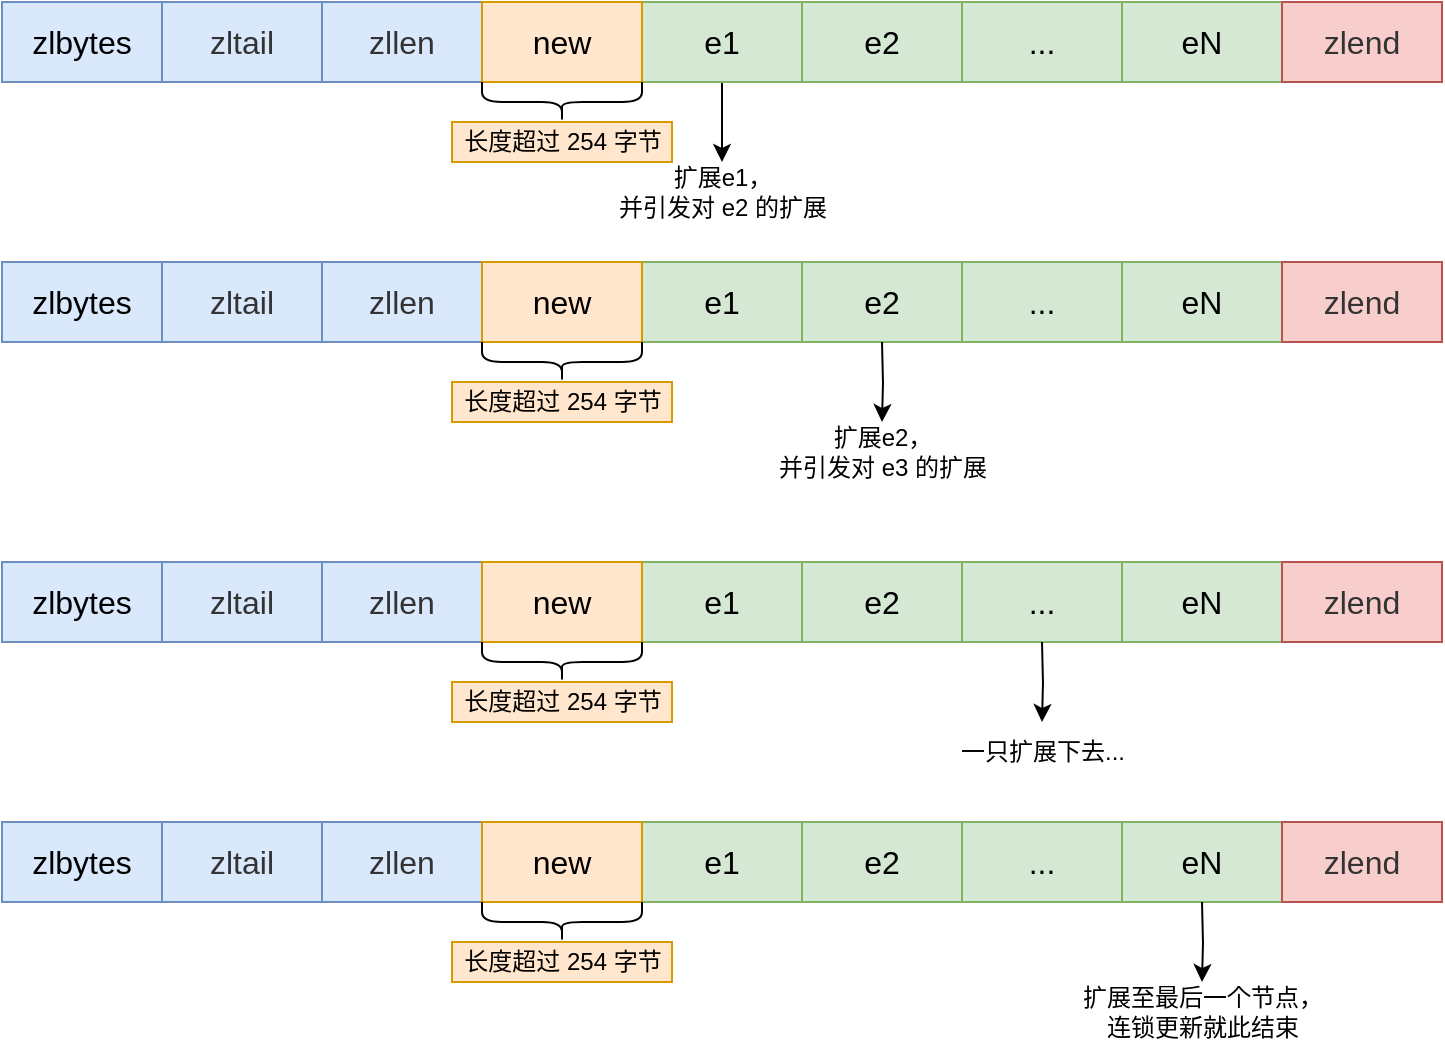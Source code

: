 <mxfile version="13.9.9" type="device"><diagram id="VVXJf4r0hpcFUWzEycp7" name="第 1 页"><mxGraphModel dx="946" dy="610" grid="1" gridSize="10" guides="1" tooltips="1" connect="1" arrows="1" fold="1" page="1" pageScale="1" pageWidth="827" pageHeight="1169" math="0" shadow="0"><root><mxCell id="0"/><mxCell id="1" parent="0"/><mxCell id="023E3Wlw1EAcIzjDyK1v-2" value="zlbytes" style="rounded=0;whiteSpace=wrap;html=1;fillColor=#dae8fc;labelBackgroundColor=none;fontSize=16;strokeColor=#6c8ebf;" vertex="1" parent="1"><mxGeometry x="120" y="230" width="80" height="40" as="geometry"/></mxCell><mxCell id="023E3Wlw1EAcIzjDyK1v-3" value="&lt;span style=&quot;color: rgb(51, 51, 51); font-family: &amp;quot;pingfang sc&amp;quot;, avenir, tahoma, arial, &amp;quot;lantinghei sc&amp;quot;, &amp;quot;microsoft yahei&amp;quot;, &amp;quot;hiragino sans gb&amp;quot;, &amp;quot;microsoft sans serif&amp;quot;, &amp;quot;wenquanyi micro hei&amp;quot;, helvetica, sans-serif; font-size: 16px;&quot;&gt;zltail&lt;/span&gt;" style="rounded=0;whiteSpace=wrap;html=1;fillColor=#dae8fc;labelBackgroundColor=none;fontSize=16;strokeColor=#6c8ebf;" vertex="1" parent="1"><mxGeometry x="200" y="230" width="80" height="40" as="geometry"/></mxCell><mxCell id="023E3Wlw1EAcIzjDyK1v-4" value="&lt;span style=&quot;color: rgb(51, 51, 51); font-family: &amp;quot;pingfang sc&amp;quot;, avenir, tahoma, arial, &amp;quot;lantinghei sc&amp;quot;, &amp;quot;microsoft yahei&amp;quot;, &amp;quot;hiragino sans gb&amp;quot;, &amp;quot;microsoft sans serif&amp;quot;, &amp;quot;wenquanyi micro hei&amp;quot;, helvetica, sans-serif; font-size: 16px;&quot;&gt;zllen&lt;/span&gt;" style="rounded=0;whiteSpace=wrap;html=1;fillColor=#dae8fc;labelBackgroundColor=none;fontSize=16;strokeColor=#6c8ebf;" vertex="1" parent="1"><mxGeometry x="280" y="230" width="80" height="40" as="geometry"/></mxCell><mxCell id="023E3Wlw1EAcIzjDyK1v-19" style="edgeStyle=orthogonalEdgeStyle;rounded=0;orthogonalLoop=1;jettySize=auto;html=1;" edge="1" parent="1" source="023E3Wlw1EAcIzjDyK1v-5"><mxGeometry relative="1" as="geometry"><mxPoint x="480" y="310" as="targetPoint"/></mxGeometry></mxCell><mxCell id="023E3Wlw1EAcIzjDyK1v-5" value="&lt;span style=&quot;font-family: &amp;#34;pingfang sc&amp;#34; , &amp;#34;avenir&amp;#34; , &amp;#34;tahoma&amp;#34; , &amp;#34;arial&amp;#34; , &amp;#34;lantinghei sc&amp;#34; , &amp;#34;microsoft yahei&amp;#34; , &amp;#34;hiragino sans gb&amp;#34; , &amp;#34;microsoft sans serif&amp;#34; , &amp;#34;wenquanyi micro hei&amp;#34; , &amp;#34;helvetica&amp;#34; , sans-serif ; font-size: 16px&quot;&gt;e1&lt;/span&gt;" style="rounded=0;whiteSpace=wrap;html=1;fillColor=#d5e8d4;labelBackgroundColor=none;strokeColor=#82b366;" vertex="1" parent="1"><mxGeometry x="440" y="230" width="80" height="40" as="geometry"/></mxCell><mxCell id="023E3Wlw1EAcIzjDyK1v-6" value="&lt;span style=&quot;font-family: &amp;#34;pingfang sc&amp;#34; , &amp;#34;avenir&amp;#34; , &amp;#34;tahoma&amp;#34; , &amp;#34;arial&amp;#34; , &amp;#34;lantinghei sc&amp;#34; , &amp;#34;microsoft yahei&amp;#34; , &amp;#34;hiragino sans gb&amp;#34; , &amp;#34;microsoft sans serif&amp;#34; , &amp;#34;wenquanyi micro hei&amp;#34; , &amp;#34;helvetica&amp;#34; , sans-serif ; font-size: 16px&quot;&gt;e2&lt;/span&gt;" style="rounded=0;whiteSpace=wrap;html=1;fillColor=#d5e8d4;labelBackgroundColor=none;strokeColor=#82b366;" vertex="1" parent="1"><mxGeometry x="520" y="230" width="80" height="40" as="geometry"/></mxCell><mxCell id="023E3Wlw1EAcIzjDyK1v-7" value="&lt;font face=&quot;pingfang sc, avenir, tahoma, arial, lantinghei sc, microsoft yahei, hiragino sans gb, microsoft sans serif, wenquanyi micro hei, helvetica, sans-serif&quot;&gt;&lt;span style=&quot;font-size: 16px;&quot;&gt;...&lt;/span&gt;&lt;/font&gt;" style="rounded=0;whiteSpace=wrap;html=1;fillColor=#d5e8d4;labelBackgroundColor=none;strokeColor=#82b366;" vertex="1" parent="1"><mxGeometry x="600" y="230" width="80" height="40" as="geometry"/></mxCell><mxCell id="023E3Wlw1EAcIzjDyK1v-8" value="&lt;span style=&quot;font-family: &amp;#34;pingfang sc&amp;#34; , &amp;#34;avenir&amp;#34; , &amp;#34;tahoma&amp;#34; , &amp;#34;arial&amp;#34; , &amp;#34;lantinghei sc&amp;#34; , &amp;#34;microsoft yahei&amp;#34; , &amp;#34;hiragino sans gb&amp;#34; , &amp;#34;microsoft sans serif&amp;#34; , &amp;#34;wenquanyi micro hei&amp;#34; , &amp;#34;helvetica&amp;#34; , sans-serif ; font-size: 16px&quot;&gt;eN&lt;/span&gt;" style="rounded=0;whiteSpace=wrap;html=1;fillColor=#d5e8d4;labelBackgroundColor=none;strokeColor=#82b366;" vertex="1" parent="1"><mxGeometry x="680" y="230" width="80" height="40" as="geometry"/></mxCell><mxCell id="023E3Wlw1EAcIzjDyK1v-9" value="&lt;span style=&quot;color: rgb(51, 51, 51); font-family: &amp;quot;pingfang sc&amp;quot;, avenir, tahoma, arial, &amp;quot;lantinghei sc&amp;quot;, &amp;quot;microsoft yahei&amp;quot;, &amp;quot;hiragino sans gb&amp;quot;, &amp;quot;microsoft sans serif&amp;quot;, &amp;quot;wenquanyi micro hei&amp;quot;, helvetica, sans-serif; font-size: 16px;&quot;&gt;zlend&lt;/span&gt;" style="rounded=0;whiteSpace=wrap;html=1;fillColor=#f8cecc;strokeColor=#b85450;labelBackgroundColor=none;" vertex="1" parent="1"><mxGeometry x="760" y="230" width="80" height="40" as="geometry"/></mxCell><mxCell id="023E3Wlw1EAcIzjDyK1v-16" value="&lt;span style=&quot;font-family: &amp;#34;pingfang sc&amp;#34; , &amp;#34;avenir&amp;#34; , &amp;#34;tahoma&amp;#34; , &amp;#34;arial&amp;#34; , &amp;#34;lantinghei sc&amp;#34; , &amp;#34;microsoft yahei&amp;#34; , &amp;#34;hiragino sans gb&amp;#34; , &amp;#34;microsoft sans serif&amp;#34; , &amp;#34;wenquanyi micro hei&amp;#34; , &amp;#34;helvetica&amp;#34; , sans-serif ; font-size: 16px&quot;&gt;new&lt;/span&gt;" style="rounded=0;whiteSpace=wrap;html=1;fillColor=#ffe6cc;labelBackgroundColor=none;strokeColor=#d79b00;" vertex="1" parent="1"><mxGeometry x="360" y="230" width="80" height="40" as="geometry"/></mxCell><mxCell id="023E3Wlw1EAcIzjDyK1v-17" value="" style="shape=curlyBracket;whiteSpace=wrap;html=1;rounded=1;rotation=-90;" vertex="1" parent="1"><mxGeometry x="390" y="240" width="20" height="80" as="geometry"/></mxCell><mxCell id="023E3Wlw1EAcIzjDyK1v-18" value="长度超过 254 字节" style="text;html=1;align=center;verticalAlign=middle;resizable=0;points=[];autosize=1;fillColor=#ffe6cc;strokeColor=#d79b00;" vertex="1" parent="1"><mxGeometry x="345" y="290" width="110" height="20" as="geometry"/></mxCell><mxCell id="023E3Wlw1EAcIzjDyK1v-20" value="扩展e1，&lt;br&gt;并引发对 e2 的扩展" style="text;html=1;align=center;verticalAlign=middle;resizable=0;points=[];autosize=1;" vertex="1" parent="1"><mxGeometry x="420" y="310" width="120" height="30" as="geometry"/></mxCell><mxCell id="023E3Wlw1EAcIzjDyK1v-21" value="zlbytes" style="rounded=0;whiteSpace=wrap;html=1;fillColor=#dae8fc;labelBackgroundColor=none;fontSize=16;strokeColor=#6c8ebf;" vertex="1" parent="1"><mxGeometry x="120" y="360" width="80" height="40" as="geometry"/></mxCell><mxCell id="023E3Wlw1EAcIzjDyK1v-22" value="&lt;span style=&quot;color: rgb(51, 51, 51); font-family: &amp;quot;pingfang sc&amp;quot;, avenir, tahoma, arial, &amp;quot;lantinghei sc&amp;quot;, &amp;quot;microsoft yahei&amp;quot;, &amp;quot;hiragino sans gb&amp;quot;, &amp;quot;microsoft sans serif&amp;quot;, &amp;quot;wenquanyi micro hei&amp;quot;, helvetica, sans-serif; font-size: 16px;&quot;&gt;zltail&lt;/span&gt;" style="rounded=0;whiteSpace=wrap;html=1;fillColor=#dae8fc;labelBackgroundColor=none;fontSize=16;strokeColor=#6c8ebf;" vertex="1" parent="1"><mxGeometry x="200" y="360" width="80" height="40" as="geometry"/></mxCell><mxCell id="023E3Wlw1EAcIzjDyK1v-23" value="&lt;span style=&quot;color: rgb(51, 51, 51); font-family: &amp;quot;pingfang sc&amp;quot;, avenir, tahoma, arial, &amp;quot;lantinghei sc&amp;quot;, &amp;quot;microsoft yahei&amp;quot;, &amp;quot;hiragino sans gb&amp;quot;, &amp;quot;microsoft sans serif&amp;quot;, &amp;quot;wenquanyi micro hei&amp;quot;, helvetica, sans-serif; font-size: 16px;&quot;&gt;zllen&lt;/span&gt;" style="rounded=0;whiteSpace=wrap;html=1;fillColor=#dae8fc;labelBackgroundColor=none;fontSize=16;strokeColor=#6c8ebf;" vertex="1" parent="1"><mxGeometry x="280" y="360" width="80" height="40" as="geometry"/></mxCell><mxCell id="023E3Wlw1EAcIzjDyK1v-25" value="&lt;span style=&quot;font-family: &amp;#34;pingfang sc&amp;#34; , &amp;#34;avenir&amp;#34; , &amp;#34;tahoma&amp;#34; , &amp;#34;arial&amp;#34; , &amp;#34;lantinghei sc&amp;#34; , &amp;#34;microsoft yahei&amp;#34; , &amp;#34;hiragino sans gb&amp;#34; , &amp;#34;microsoft sans serif&amp;#34; , &amp;#34;wenquanyi micro hei&amp;#34; , &amp;#34;helvetica&amp;#34; , sans-serif ; font-size: 16px&quot;&gt;e1&lt;/span&gt;" style="rounded=0;whiteSpace=wrap;html=1;fillColor=#d5e8d4;labelBackgroundColor=none;strokeColor=#82b366;" vertex="1" parent="1"><mxGeometry x="440" y="360" width="80" height="40" as="geometry"/></mxCell><mxCell id="023E3Wlw1EAcIzjDyK1v-26" value="&lt;span style=&quot;font-family: &amp;#34;pingfang sc&amp;#34; , &amp;#34;avenir&amp;#34; , &amp;#34;tahoma&amp;#34; , &amp;#34;arial&amp;#34; , &amp;#34;lantinghei sc&amp;#34; , &amp;#34;microsoft yahei&amp;#34; , &amp;#34;hiragino sans gb&amp;#34; , &amp;#34;microsoft sans serif&amp;#34; , &amp;#34;wenquanyi micro hei&amp;#34; , &amp;#34;helvetica&amp;#34; , sans-serif ; font-size: 16px&quot;&gt;e2&lt;/span&gt;" style="rounded=0;whiteSpace=wrap;html=1;fillColor=#d5e8d4;labelBackgroundColor=none;strokeColor=#82b366;" vertex="1" parent="1"><mxGeometry x="520" y="360" width="80" height="40" as="geometry"/></mxCell><mxCell id="023E3Wlw1EAcIzjDyK1v-27" value="&lt;font face=&quot;pingfang sc, avenir, tahoma, arial, lantinghei sc, microsoft yahei, hiragino sans gb, microsoft sans serif, wenquanyi micro hei, helvetica, sans-serif&quot;&gt;&lt;span style=&quot;font-size: 16px;&quot;&gt;...&lt;/span&gt;&lt;/font&gt;" style="rounded=0;whiteSpace=wrap;html=1;fillColor=#d5e8d4;labelBackgroundColor=none;strokeColor=#82b366;" vertex="1" parent="1"><mxGeometry x="600" y="360" width="80" height="40" as="geometry"/></mxCell><mxCell id="023E3Wlw1EAcIzjDyK1v-28" value="&lt;span style=&quot;font-family: &amp;#34;pingfang sc&amp;#34; , &amp;#34;avenir&amp;#34; , &amp;#34;tahoma&amp;#34; , &amp;#34;arial&amp;#34; , &amp;#34;lantinghei sc&amp;#34; , &amp;#34;microsoft yahei&amp;#34; , &amp;#34;hiragino sans gb&amp;#34; , &amp;#34;microsoft sans serif&amp;#34; , &amp;#34;wenquanyi micro hei&amp;#34; , &amp;#34;helvetica&amp;#34; , sans-serif ; font-size: 16px&quot;&gt;eN&lt;/span&gt;" style="rounded=0;whiteSpace=wrap;html=1;fillColor=#d5e8d4;labelBackgroundColor=none;strokeColor=#82b366;" vertex="1" parent="1"><mxGeometry x="680" y="360" width="80" height="40" as="geometry"/></mxCell><mxCell id="023E3Wlw1EAcIzjDyK1v-29" value="&lt;span style=&quot;color: rgb(51, 51, 51); font-family: &amp;quot;pingfang sc&amp;quot;, avenir, tahoma, arial, &amp;quot;lantinghei sc&amp;quot;, &amp;quot;microsoft yahei&amp;quot;, &amp;quot;hiragino sans gb&amp;quot;, &amp;quot;microsoft sans serif&amp;quot;, &amp;quot;wenquanyi micro hei&amp;quot;, helvetica, sans-serif; font-size: 16px;&quot;&gt;zlend&lt;/span&gt;" style="rounded=0;whiteSpace=wrap;html=1;fillColor=#f8cecc;strokeColor=#b85450;labelBackgroundColor=none;" vertex="1" parent="1"><mxGeometry x="760" y="360" width="80" height="40" as="geometry"/></mxCell><mxCell id="023E3Wlw1EAcIzjDyK1v-30" value="&lt;span style=&quot;font-family: &amp;#34;pingfang sc&amp;#34; , &amp;#34;avenir&amp;#34; , &amp;#34;tahoma&amp;#34; , &amp;#34;arial&amp;#34; , &amp;#34;lantinghei sc&amp;#34; , &amp;#34;microsoft yahei&amp;#34; , &amp;#34;hiragino sans gb&amp;#34; , &amp;#34;microsoft sans serif&amp;#34; , &amp;#34;wenquanyi micro hei&amp;#34; , &amp;#34;helvetica&amp;#34; , sans-serif ; font-size: 16px&quot;&gt;new&lt;/span&gt;" style="rounded=0;whiteSpace=wrap;html=1;fillColor=#ffe6cc;labelBackgroundColor=none;strokeColor=#d79b00;" vertex="1" parent="1"><mxGeometry x="360" y="360" width="80" height="40" as="geometry"/></mxCell><mxCell id="023E3Wlw1EAcIzjDyK1v-31" value="" style="shape=curlyBracket;whiteSpace=wrap;html=1;rounded=1;rotation=-90;" vertex="1" parent="1"><mxGeometry x="390" y="370" width="20" height="80" as="geometry"/></mxCell><mxCell id="023E3Wlw1EAcIzjDyK1v-32" value="长度超过 254 字节" style="text;html=1;align=center;verticalAlign=middle;resizable=0;points=[];autosize=1;fillColor=#ffe6cc;strokeColor=#d79b00;" vertex="1" parent="1"><mxGeometry x="345" y="420" width="110" height="20" as="geometry"/></mxCell><mxCell id="023E3Wlw1EAcIzjDyK1v-36" style="edgeStyle=orthogonalEdgeStyle;rounded=0;orthogonalLoop=1;jettySize=auto;html=1;" edge="1" parent="1"><mxGeometry relative="1" as="geometry"><mxPoint x="560" y="440" as="targetPoint"/><mxPoint x="560" y="400" as="sourcePoint"/></mxGeometry></mxCell><mxCell id="023E3Wlw1EAcIzjDyK1v-37" value="扩展e2，&lt;br&gt;并引发对 e3 的扩展" style="text;html=1;align=center;verticalAlign=middle;resizable=0;points=[];autosize=1;" vertex="1" parent="1"><mxGeometry x="500" y="440" width="120" height="30" as="geometry"/></mxCell><mxCell id="023E3Wlw1EAcIzjDyK1v-38" value="zlbytes" style="rounded=0;whiteSpace=wrap;html=1;fillColor=#dae8fc;labelBackgroundColor=none;fontSize=16;strokeColor=#6c8ebf;" vertex="1" parent="1"><mxGeometry x="120" y="510" width="80" height="40" as="geometry"/></mxCell><mxCell id="023E3Wlw1EAcIzjDyK1v-39" value="&lt;span style=&quot;color: rgb(51, 51, 51); font-family: &amp;quot;pingfang sc&amp;quot;, avenir, tahoma, arial, &amp;quot;lantinghei sc&amp;quot;, &amp;quot;microsoft yahei&amp;quot;, &amp;quot;hiragino sans gb&amp;quot;, &amp;quot;microsoft sans serif&amp;quot;, &amp;quot;wenquanyi micro hei&amp;quot;, helvetica, sans-serif; font-size: 16px;&quot;&gt;zltail&lt;/span&gt;" style="rounded=0;whiteSpace=wrap;html=1;fillColor=#dae8fc;labelBackgroundColor=none;fontSize=16;strokeColor=#6c8ebf;" vertex="1" parent="1"><mxGeometry x="200" y="510" width="80" height="40" as="geometry"/></mxCell><mxCell id="023E3Wlw1EAcIzjDyK1v-40" value="&lt;span style=&quot;color: rgb(51, 51, 51); font-family: &amp;quot;pingfang sc&amp;quot;, avenir, tahoma, arial, &amp;quot;lantinghei sc&amp;quot;, &amp;quot;microsoft yahei&amp;quot;, &amp;quot;hiragino sans gb&amp;quot;, &amp;quot;microsoft sans serif&amp;quot;, &amp;quot;wenquanyi micro hei&amp;quot;, helvetica, sans-serif; font-size: 16px;&quot;&gt;zllen&lt;/span&gt;" style="rounded=0;whiteSpace=wrap;html=1;fillColor=#dae8fc;labelBackgroundColor=none;fontSize=16;strokeColor=#6c8ebf;" vertex="1" parent="1"><mxGeometry x="280" y="510" width="80" height="40" as="geometry"/></mxCell><mxCell id="023E3Wlw1EAcIzjDyK1v-41" value="&lt;span style=&quot;font-family: &amp;#34;pingfang sc&amp;#34; , &amp;#34;avenir&amp;#34; , &amp;#34;tahoma&amp;#34; , &amp;#34;arial&amp;#34; , &amp;#34;lantinghei sc&amp;#34; , &amp;#34;microsoft yahei&amp;#34; , &amp;#34;hiragino sans gb&amp;#34; , &amp;#34;microsoft sans serif&amp;#34; , &amp;#34;wenquanyi micro hei&amp;#34; , &amp;#34;helvetica&amp;#34; , sans-serif ; font-size: 16px&quot;&gt;e1&lt;/span&gt;" style="rounded=0;whiteSpace=wrap;html=1;fillColor=#d5e8d4;labelBackgroundColor=none;strokeColor=#82b366;" vertex="1" parent="1"><mxGeometry x="440" y="510" width="80" height="40" as="geometry"/></mxCell><mxCell id="023E3Wlw1EAcIzjDyK1v-42" value="&lt;span style=&quot;font-family: &amp;#34;pingfang sc&amp;#34; , &amp;#34;avenir&amp;#34; , &amp;#34;tahoma&amp;#34; , &amp;#34;arial&amp;#34; , &amp;#34;lantinghei sc&amp;#34; , &amp;#34;microsoft yahei&amp;#34; , &amp;#34;hiragino sans gb&amp;#34; , &amp;#34;microsoft sans serif&amp;#34; , &amp;#34;wenquanyi micro hei&amp;#34; , &amp;#34;helvetica&amp;#34; , sans-serif ; font-size: 16px&quot;&gt;e2&lt;/span&gt;" style="rounded=0;whiteSpace=wrap;html=1;fillColor=#d5e8d4;labelBackgroundColor=none;strokeColor=#82b366;" vertex="1" parent="1"><mxGeometry x="520" y="510" width="80" height="40" as="geometry"/></mxCell><mxCell id="023E3Wlw1EAcIzjDyK1v-43" value="&lt;font face=&quot;pingfang sc, avenir, tahoma, arial, lantinghei sc, microsoft yahei, hiragino sans gb, microsoft sans serif, wenquanyi micro hei, helvetica, sans-serif&quot;&gt;&lt;span style=&quot;font-size: 16px;&quot;&gt;...&lt;/span&gt;&lt;/font&gt;" style="rounded=0;whiteSpace=wrap;html=1;fillColor=#d5e8d4;labelBackgroundColor=none;strokeColor=#82b366;" vertex="1" parent="1"><mxGeometry x="600" y="510" width="80" height="40" as="geometry"/></mxCell><mxCell id="023E3Wlw1EAcIzjDyK1v-44" value="&lt;span style=&quot;font-family: &amp;#34;pingfang sc&amp;#34; , &amp;#34;avenir&amp;#34; , &amp;#34;tahoma&amp;#34; , &amp;#34;arial&amp;#34; , &amp;#34;lantinghei sc&amp;#34; , &amp;#34;microsoft yahei&amp;#34; , &amp;#34;hiragino sans gb&amp;#34; , &amp;#34;microsoft sans serif&amp;#34; , &amp;#34;wenquanyi micro hei&amp;#34; , &amp;#34;helvetica&amp;#34; , sans-serif ; font-size: 16px&quot;&gt;eN&lt;/span&gt;" style="rounded=0;whiteSpace=wrap;html=1;fillColor=#d5e8d4;labelBackgroundColor=none;strokeColor=#82b366;" vertex="1" parent="1"><mxGeometry x="680" y="510" width="80" height="40" as="geometry"/></mxCell><mxCell id="023E3Wlw1EAcIzjDyK1v-45" value="&lt;span style=&quot;color: rgb(51, 51, 51); font-family: &amp;quot;pingfang sc&amp;quot;, avenir, tahoma, arial, &amp;quot;lantinghei sc&amp;quot;, &amp;quot;microsoft yahei&amp;quot;, &amp;quot;hiragino sans gb&amp;quot;, &amp;quot;microsoft sans serif&amp;quot;, &amp;quot;wenquanyi micro hei&amp;quot;, helvetica, sans-serif; font-size: 16px;&quot;&gt;zlend&lt;/span&gt;" style="rounded=0;whiteSpace=wrap;html=1;fillColor=#f8cecc;strokeColor=#b85450;labelBackgroundColor=none;" vertex="1" parent="1"><mxGeometry x="760" y="510" width="80" height="40" as="geometry"/></mxCell><mxCell id="023E3Wlw1EAcIzjDyK1v-46" value="&lt;span style=&quot;font-family: &amp;#34;pingfang sc&amp;#34; , &amp;#34;avenir&amp;#34; , &amp;#34;tahoma&amp;#34; , &amp;#34;arial&amp;#34; , &amp;#34;lantinghei sc&amp;#34; , &amp;#34;microsoft yahei&amp;#34; , &amp;#34;hiragino sans gb&amp;#34; , &amp;#34;microsoft sans serif&amp;#34; , &amp;#34;wenquanyi micro hei&amp;#34; , &amp;#34;helvetica&amp;#34; , sans-serif ; font-size: 16px&quot;&gt;new&lt;/span&gt;" style="rounded=0;whiteSpace=wrap;html=1;fillColor=#ffe6cc;labelBackgroundColor=none;strokeColor=#d79b00;" vertex="1" parent="1"><mxGeometry x="360" y="510" width="80" height="40" as="geometry"/></mxCell><mxCell id="023E3Wlw1EAcIzjDyK1v-47" value="" style="shape=curlyBracket;whiteSpace=wrap;html=1;rounded=1;rotation=-90;" vertex="1" parent="1"><mxGeometry x="390" y="520" width="20" height="80" as="geometry"/></mxCell><mxCell id="023E3Wlw1EAcIzjDyK1v-48" value="长度超过 254 字节" style="text;html=1;align=center;verticalAlign=middle;resizable=0;points=[];autosize=1;fillColor=#ffe6cc;strokeColor=#d79b00;" vertex="1" parent="1"><mxGeometry x="345" y="570" width="110" height="20" as="geometry"/></mxCell><mxCell id="023E3Wlw1EAcIzjDyK1v-51" style="edgeStyle=orthogonalEdgeStyle;rounded=0;orthogonalLoop=1;jettySize=auto;html=1;" edge="1" parent="1"><mxGeometry relative="1" as="geometry"><mxPoint x="640" y="590" as="targetPoint"/><mxPoint x="640" y="550" as="sourcePoint"/></mxGeometry></mxCell><mxCell id="023E3Wlw1EAcIzjDyK1v-52" value="一只扩展下去..." style="text;html=1;align=center;verticalAlign=middle;resizable=0;points=[];autosize=1;" vertex="1" parent="1"><mxGeometry x="590" y="595" width="100" height="20" as="geometry"/></mxCell><mxCell id="023E3Wlw1EAcIzjDyK1v-53" value="zlbytes" style="rounded=0;whiteSpace=wrap;html=1;fillColor=#dae8fc;labelBackgroundColor=none;fontSize=16;strokeColor=#6c8ebf;" vertex="1" parent="1"><mxGeometry x="120" y="640" width="80" height="40" as="geometry"/></mxCell><mxCell id="023E3Wlw1EAcIzjDyK1v-54" value="&lt;span style=&quot;color: rgb(51, 51, 51); font-family: &amp;quot;pingfang sc&amp;quot;, avenir, tahoma, arial, &amp;quot;lantinghei sc&amp;quot;, &amp;quot;microsoft yahei&amp;quot;, &amp;quot;hiragino sans gb&amp;quot;, &amp;quot;microsoft sans serif&amp;quot;, &amp;quot;wenquanyi micro hei&amp;quot;, helvetica, sans-serif; font-size: 16px;&quot;&gt;zltail&lt;/span&gt;" style="rounded=0;whiteSpace=wrap;html=1;fillColor=#dae8fc;labelBackgroundColor=none;fontSize=16;strokeColor=#6c8ebf;" vertex="1" parent="1"><mxGeometry x="200" y="640" width="80" height="40" as="geometry"/></mxCell><mxCell id="023E3Wlw1EAcIzjDyK1v-55" value="&lt;span style=&quot;color: rgb(51, 51, 51); font-family: &amp;quot;pingfang sc&amp;quot;, avenir, tahoma, arial, &amp;quot;lantinghei sc&amp;quot;, &amp;quot;microsoft yahei&amp;quot;, &amp;quot;hiragino sans gb&amp;quot;, &amp;quot;microsoft sans serif&amp;quot;, &amp;quot;wenquanyi micro hei&amp;quot;, helvetica, sans-serif; font-size: 16px;&quot;&gt;zllen&lt;/span&gt;" style="rounded=0;whiteSpace=wrap;html=1;fillColor=#dae8fc;labelBackgroundColor=none;fontSize=16;strokeColor=#6c8ebf;" vertex="1" parent="1"><mxGeometry x="280" y="640" width="80" height="40" as="geometry"/></mxCell><mxCell id="023E3Wlw1EAcIzjDyK1v-56" value="&lt;span style=&quot;font-family: &amp;#34;pingfang sc&amp;#34; , &amp;#34;avenir&amp;#34; , &amp;#34;tahoma&amp;#34; , &amp;#34;arial&amp;#34; , &amp;#34;lantinghei sc&amp;#34; , &amp;#34;microsoft yahei&amp;#34; , &amp;#34;hiragino sans gb&amp;#34; , &amp;#34;microsoft sans serif&amp;#34; , &amp;#34;wenquanyi micro hei&amp;#34; , &amp;#34;helvetica&amp;#34; , sans-serif ; font-size: 16px&quot;&gt;e1&lt;/span&gt;" style="rounded=0;whiteSpace=wrap;html=1;fillColor=#d5e8d4;labelBackgroundColor=none;strokeColor=#82b366;" vertex="1" parent="1"><mxGeometry x="440" y="640" width="80" height="40" as="geometry"/></mxCell><mxCell id="023E3Wlw1EAcIzjDyK1v-57" value="&lt;span style=&quot;font-family: &amp;#34;pingfang sc&amp;#34; , &amp;#34;avenir&amp;#34; , &amp;#34;tahoma&amp;#34; , &amp;#34;arial&amp;#34; , &amp;#34;lantinghei sc&amp;#34; , &amp;#34;microsoft yahei&amp;#34; , &amp;#34;hiragino sans gb&amp;#34; , &amp;#34;microsoft sans serif&amp;#34; , &amp;#34;wenquanyi micro hei&amp;#34; , &amp;#34;helvetica&amp;#34; , sans-serif ; font-size: 16px&quot;&gt;e2&lt;/span&gt;" style="rounded=0;whiteSpace=wrap;html=1;fillColor=#d5e8d4;labelBackgroundColor=none;strokeColor=#82b366;" vertex="1" parent="1"><mxGeometry x="520" y="640" width="80" height="40" as="geometry"/></mxCell><mxCell id="023E3Wlw1EAcIzjDyK1v-58" value="&lt;font face=&quot;pingfang sc, avenir, tahoma, arial, lantinghei sc, microsoft yahei, hiragino sans gb, microsoft sans serif, wenquanyi micro hei, helvetica, sans-serif&quot;&gt;&lt;span style=&quot;font-size: 16px;&quot;&gt;...&lt;/span&gt;&lt;/font&gt;" style="rounded=0;whiteSpace=wrap;html=1;fillColor=#d5e8d4;labelBackgroundColor=none;strokeColor=#82b366;" vertex="1" parent="1"><mxGeometry x="600" y="640" width="80" height="40" as="geometry"/></mxCell><mxCell id="023E3Wlw1EAcIzjDyK1v-59" value="&lt;span style=&quot;font-family: &amp;#34;pingfang sc&amp;#34; , &amp;#34;avenir&amp;#34; , &amp;#34;tahoma&amp;#34; , &amp;#34;arial&amp;#34; , &amp;#34;lantinghei sc&amp;#34; , &amp;#34;microsoft yahei&amp;#34; , &amp;#34;hiragino sans gb&amp;#34; , &amp;#34;microsoft sans serif&amp;#34; , &amp;#34;wenquanyi micro hei&amp;#34; , &amp;#34;helvetica&amp;#34; , sans-serif ; font-size: 16px&quot;&gt;eN&lt;/span&gt;" style="rounded=0;whiteSpace=wrap;html=1;fillColor=#d5e8d4;labelBackgroundColor=none;strokeColor=#82b366;" vertex="1" parent="1"><mxGeometry x="680" y="640" width="80" height="40" as="geometry"/></mxCell><mxCell id="023E3Wlw1EAcIzjDyK1v-60" value="&lt;span style=&quot;color: rgb(51, 51, 51); font-family: &amp;quot;pingfang sc&amp;quot;, avenir, tahoma, arial, &amp;quot;lantinghei sc&amp;quot;, &amp;quot;microsoft yahei&amp;quot;, &amp;quot;hiragino sans gb&amp;quot;, &amp;quot;microsoft sans serif&amp;quot;, &amp;quot;wenquanyi micro hei&amp;quot;, helvetica, sans-serif; font-size: 16px;&quot;&gt;zlend&lt;/span&gt;" style="rounded=0;whiteSpace=wrap;html=1;fillColor=#f8cecc;strokeColor=#b85450;labelBackgroundColor=none;" vertex="1" parent="1"><mxGeometry x="760" y="640" width="80" height="40" as="geometry"/></mxCell><mxCell id="023E3Wlw1EAcIzjDyK1v-61" value="&lt;span style=&quot;font-family: &amp;#34;pingfang sc&amp;#34; , &amp;#34;avenir&amp;#34; , &amp;#34;tahoma&amp;#34; , &amp;#34;arial&amp;#34; , &amp;#34;lantinghei sc&amp;#34; , &amp;#34;microsoft yahei&amp;#34; , &amp;#34;hiragino sans gb&amp;#34; , &amp;#34;microsoft sans serif&amp;#34; , &amp;#34;wenquanyi micro hei&amp;#34; , &amp;#34;helvetica&amp;#34; , sans-serif ; font-size: 16px&quot;&gt;new&lt;/span&gt;" style="rounded=0;whiteSpace=wrap;html=1;fillColor=#ffe6cc;labelBackgroundColor=none;strokeColor=#d79b00;" vertex="1" parent="1"><mxGeometry x="360" y="640" width="80" height="40" as="geometry"/></mxCell><mxCell id="023E3Wlw1EAcIzjDyK1v-62" value="" style="shape=curlyBracket;whiteSpace=wrap;html=1;rounded=1;rotation=-90;" vertex="1" parent="1"><mxGeometry x="390" y="650" width="20" height="80" as="geometry"/></mxCell><mxCell id="023E3Wlw1EAcIzjDyK1v-63" value="长度超过 254 字节" style="text;html=1;align=center;verticalAlign=middle;resizable=0;points=[];autosize=1;fillColor=#ffe6cc;strokeColor=#d79b00;" vertex="1" parent="1"><mxGeometry x="345" y="700" width="110" height="20" as="geometry"/></mxCell><mxCell id="023E3Wlw1EAcIzjDyK1v-66" style="edgeStyle=orthogonalEdgeStyle;rounded=0;orthogonalLoop=1;jettySize=auto;html=1;" edge="1" parent="1"><mxGeometry relative="1" as="geometry"><mxPoint x="720" y="720" as="targetPoint"/><mxPoint x="720" y="680" as="sourcePoint"/></mxGeometry></mxCell><mxCell id="023E3Wlw1EAcIzjDyK1v-67" value="扩展至最后一个节点，&lt;br&gt;连锁更新就此结束" style="text;html=1;align=center;verticalAlign=middle;resizable=0;points=[];autosize=1;" vertex="1" parent="1"><mxGeometry x="650" y="720" width="140" height="30" as="geometry"/></mxCell></root></mxGraphModel></diagram></mxfile>